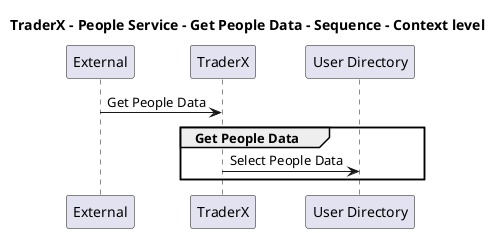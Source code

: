 @startuml

title TraderX - People Service - Get People Data - Sequence - Context level

participant "External" as C4InterFlow.SoftwareSystems.ExternalSystem
participant "TraderX" as TraderX.SoftwareSystems.TraderX
participant "User Directory" as TraderX.SoftwareSystems.UserDirectory

C4InterFlow.SoftwareSystems.ExternalSystem -> TraderX.SoftwareSystems.TraderX : Get People Data
group Get People Data
TraderX.SoftwareSystems.TraderX -> TraderX.SoftwareSystems.UserDirectory : Select People Data
end


@enduml
